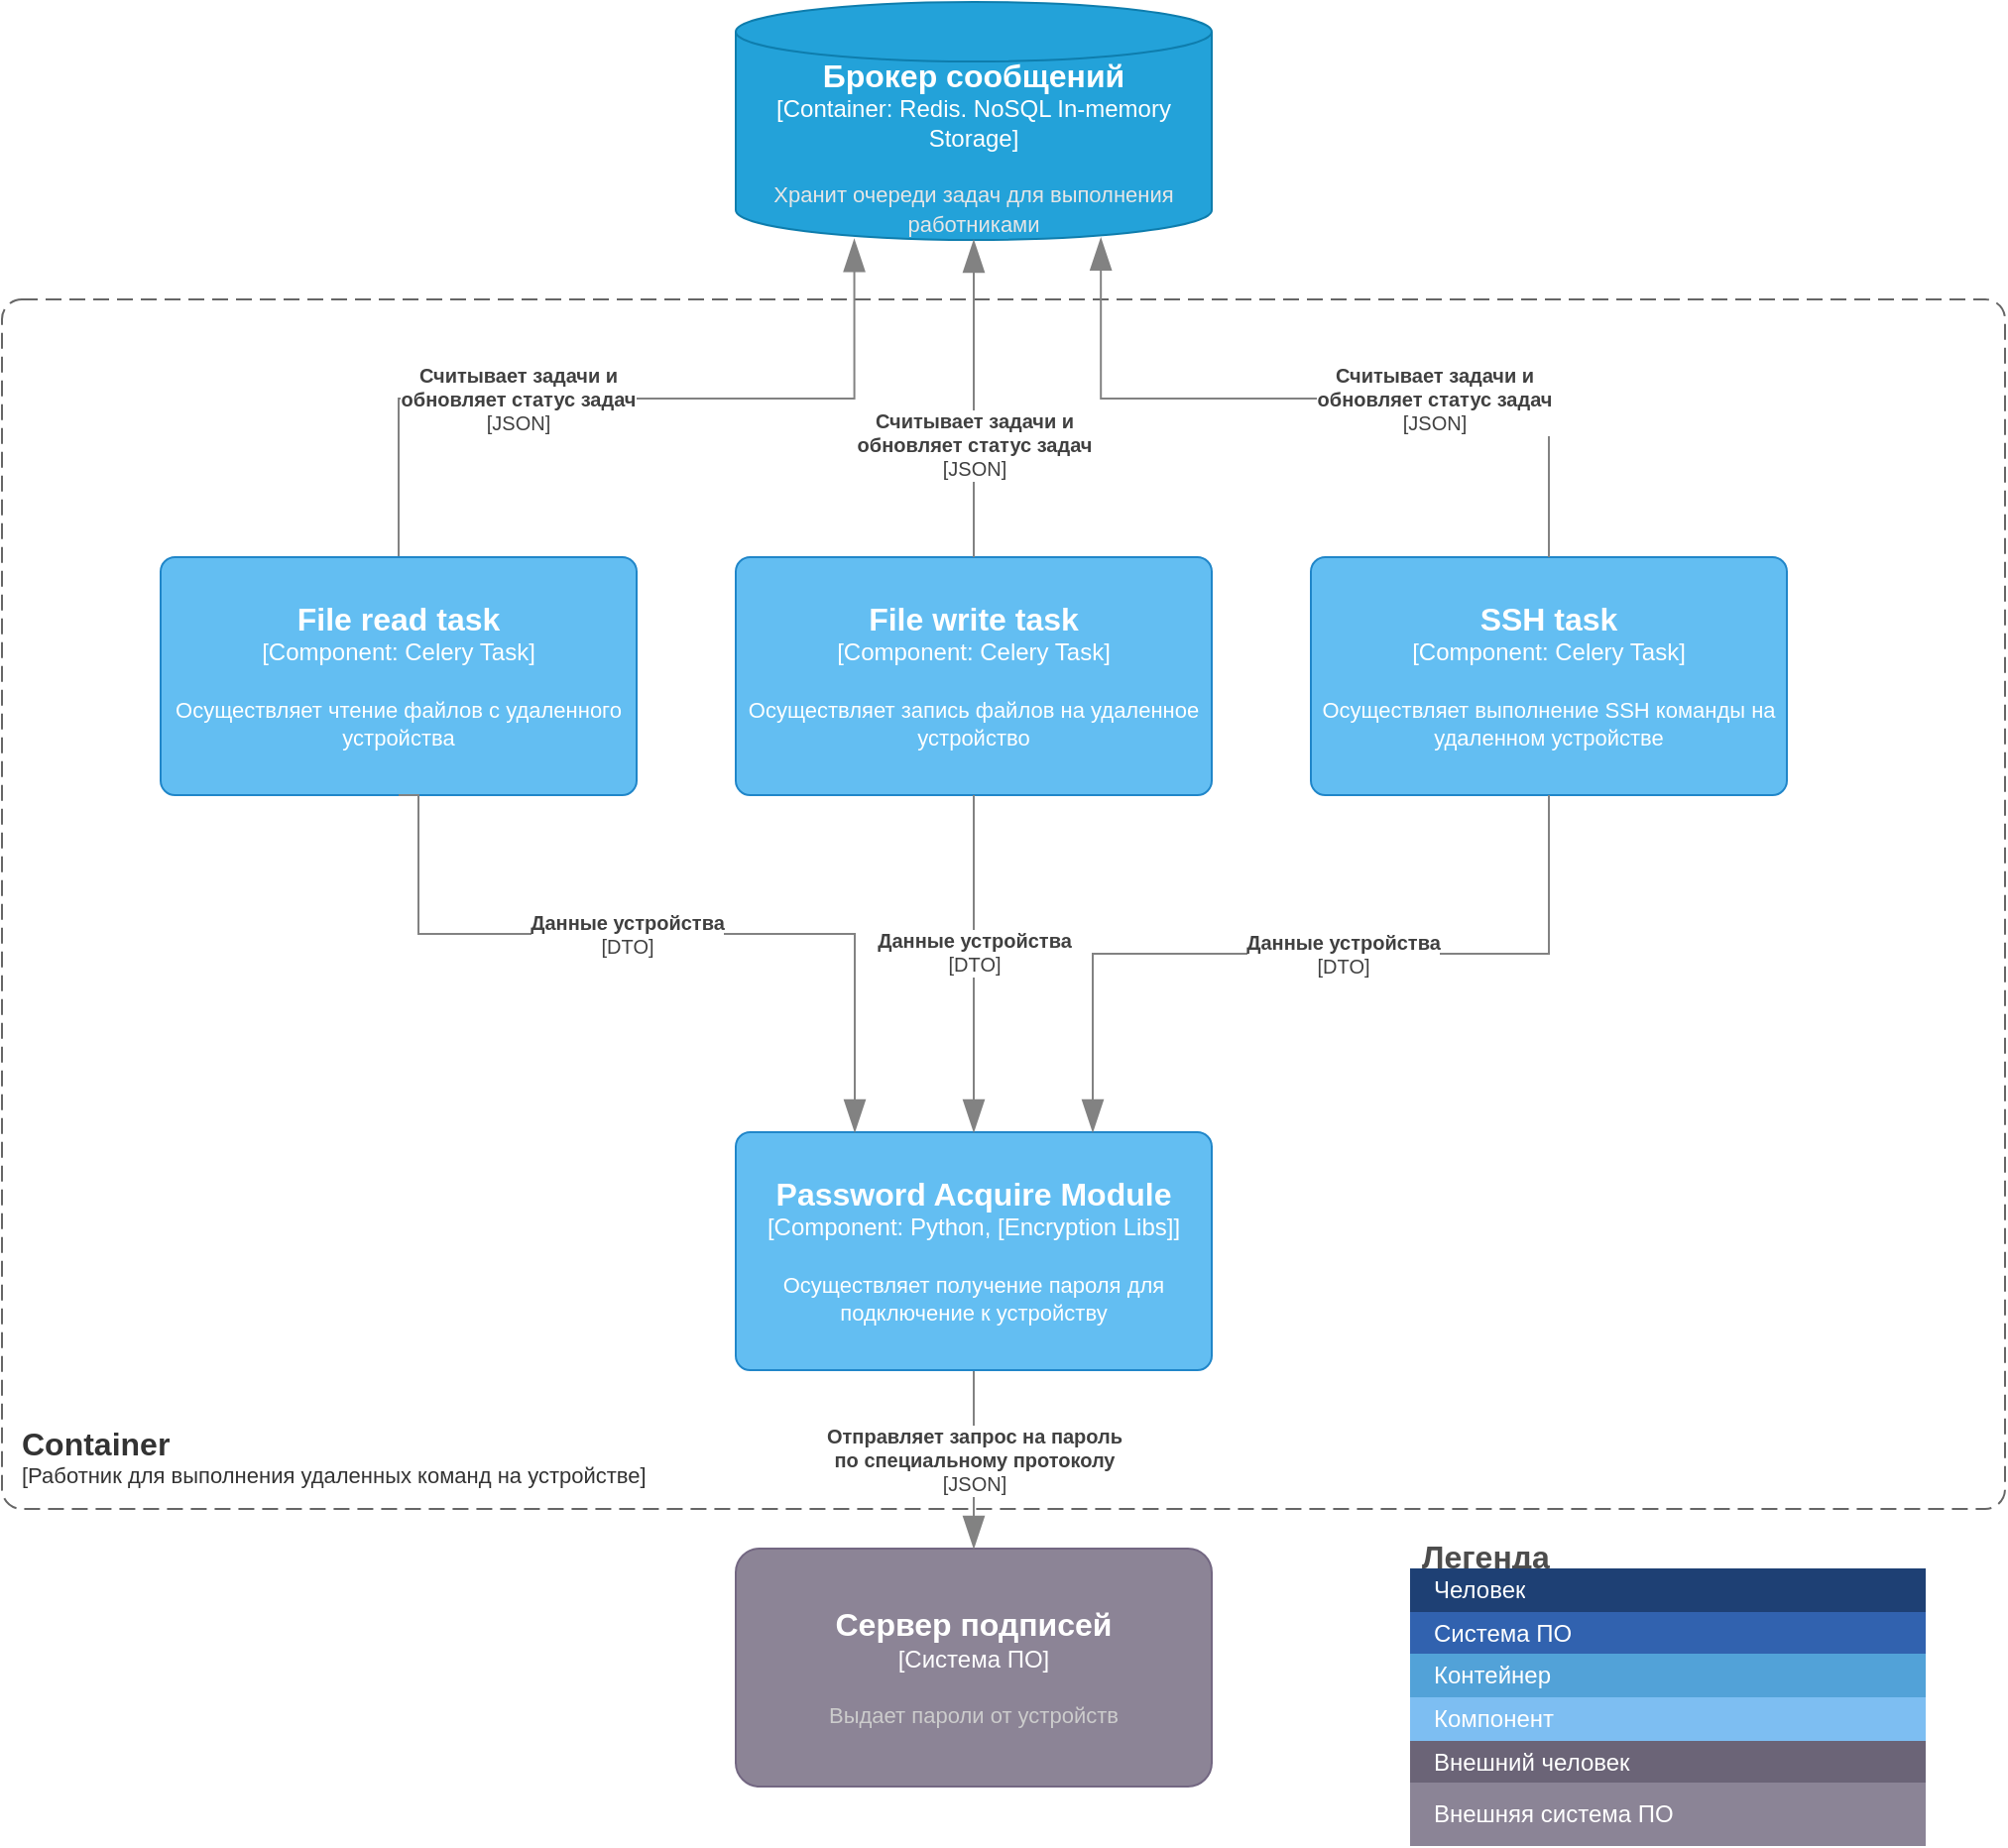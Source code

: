 <mxfile version="26.0.16">
  <diagram name="Страница — 1" id="4j4vLCWfPDE1fNnG72Bt">
    <mxGraphModel dx="3053" dy="1161" grid="1" gridSize="10" guides="1" tooltips="1" connect="1" arrows="1" fold="1" page="1" pageScale="1" pageWidth="827" pageHeight="1169" math="0" shadow="0">
      <root>
        <mxCell id="0" />
        <mxCell id="1" parent="0" />
        <object placeholders="1" c4Name="Container" c4Type="SystemScopeBoundary" c4Application="Работник для выполнения удаленных команд на устройстве" label="&lt;font style=&quot;font-size: 16px&quot;&gt;&lt;b&gt;&lt;div style=&quot;text-align: left&quot;&gt;%c4Name%&lt;/div&gt;&lt;/b&gt;&lt;/font&gt;&lt;div style=&quot;text-align: left&quot;&gt;[%c4Application%]&lt;/div&gt;" id="eFqDfc-1mJa2Pvk69GRS-2">
          <mxCell style="rounded=1;fontSize=11;whiteSpace=wrap;html=1;dashed=1;arcSize=20;fillColor=none;strokeColor=#666666;fontColor=#333333;labelBackgroundColor=none;align=left;verticalAlign=bottom;labelBorderColor=none;spacingTop=0;spacing=10;dashPattern=8 4;metaEdit=1;rotatable=0;perimeter=rectanglePerimeter;noLabel=0;labelPadding=0;allowArrows=0;connectable=0;expand=0;recursiveResize=0;editable=1;pointerEvents=0;absoluteArcSize=1;points=[[0.25,0,0],[0.5,0,0],[0.75,0,0],[1,0.25,0],[1,0.5,0],[1,0.75,0],[0.75,1,0],[0.5,1,0],[0.25,1,0],[0,0.75,0],[0,0.5,0],[0,0.25,0]];" vertex="1" parent="1">
            <mxGeometry x="-500" y="180" width="1010" height="610" as="geometry" />
          </mxCell>
        </object>
        <mxCell id="eFqDfc-1mJa2Pvk69GRS-4" value="Легенда" style="shape=table;startSize=20;container=1;collapsible=0;childLayout=tableLayout;fontSize=16;align=left;verticalAlign=top;fillColor=none;strokeColor=none;fontColor=#4D4D4D;fontStyle=1;spacingLeft=6;spacing=0;resizable=1;" vertex="1" parent="1">
          <mxGeometry x="210" y="800" width="260" height="160" as="geometry" />
        </mxCell>
        <mxCell id="eFqDfc-1mJa2Pvk69GRS-5" value="" style="shape=tableRow;horizontal=0;startSize=0;swimlaneHead=0;swimlaneBody=0;strokeColor=inherit;top=0;left=0;bottom=0;right=0;collapsible=0;dropTarget=0;fillColor=none;points=[[0,0.5],[1,0.5]];portConstraint=eastwest;fontSize=12;" vertex="1" parent="eFqDfc-1mJa2Pvk69GRS-4">
          <mxGeometry y="20" width="260" height="22" as="geometry" />
        </mxCell>
        <mxCell id="eFqDfc-1mJa2Pvk69GRS-6" value="Человек" style="shape=partialRectangle;html=1;whiteSpace=wrap;connectable=0;strokeColor=inherit;overflow=hidden;fillColor=#1E4074;top=0;left=0;bottom=0;right=0;pointerEvents=1;fontSize=12;align=left;fontColor=#FFFFFF;gradientColor=none;spacingLeft=10;spacingRight=4;" vertex="1" parent="eFqDfc-1mJa2Pvk69GRS-5">
          <mxGeometry width="260" height="22" as="geometry">
            <mxRectangle width="260" height="22" as="alternateBounds" />
          </mxGeometry>
        </mxCell>
        <mxCell id="eFqDfc-1mJa2Pvk69GRS-7" value="" style="shape=tableRow;horizontal=0;startSize=0;swimlaneHead=0;swimlaneBody=0;strokeColor=inherit;top=0;left=0;bottom=0;right=0;collapsible=0;dropTarget=0;fillColor=none;points=[[0,0.5],[1,0.5]];portConstraint=eastwest;fontSize=12;" vertex="1" parent="eFqDfc-1mJa2Pvk69GRS-4">
          <mxGeometry y="42" width="260" height="21" as="geometry" />
        </mxCell>
        <mxCell id="eFqDfc-1mJa2Pvk69GRS-8" value="Система ПО" style="shape=partialRectangle;html=1;whiteSpace=wrap;connectable=0;strokeColor=inherit;overflow=hidden;fillColor=#3162AF;top=0;left=0;bottom=0;right=0;pointerEvents=1;fontSize=12;align=left;fontColor=#FFFFFF;gradientColor=none;spacingLeft=10;spacingRight=4;" vertex="1" parent="eFqDfc-1mJa2Pvk69GRS-7">
          <mxGeometry width="260" height="21" as="geometry">
            <mxRectangle width="260" height="21" as="alternateBounds" />
          </mxGeometry>
        </mxCell>
        <mxCell id="eFqDfc-1mJa2Pvk69GRS-9" value="" style="shape=tableRow;horizontal=0;startSize=0;swimlaneHead=0;swimlaneBody=0;strokeColor=inherit;top=0;left=0;bottom=0;right=0;collapsible=0;dropTarget=0;fillColor=none;points=[[0,0.5],[1,0.5]];portConstraint=eastwest;fontSize=12;" vertex="1" parent="eFqDfc-1mJa2Pvk69GRS-4">
          <mxGeometry y="63" width="260" height="22" as="geometry" />
        </mxCell>
        <mxCell id="eFqDfc-1mJa2Pvk69GRS-10" value="Контейнер" style="shape=partialRectangle;html=1;whiteSpace=wrap;connectable=0;strokeColor=inherit;overflow=hidden;fillColor=#52a2d8;top=0;left=0;bottom=0;right=0;pointerEvents=1;fontSize=12;align=left;fontColor=#FFFFFF;gradientColor=none;spacingLeft=10;spacingRight=4;" vertex="1" parent="eFqDfc-1mJa2Pvk69GRS-9">
          <mxGeometry width="260" height="22" as="geometry">
            <mxRectangle width="260" height="22" as="alternateBounds" />
          </mxGeometry>
        </mxCell>
        <mxCell id="eFqDfc-1mJa2Pvk69GRS-11" value="" style="shape=tableRow;horizontal=0;startSize=0;swimlaneHead=0;swimlaneBody=0;strokeColor=inherit;top=0;left=0;bottom=0;right=0;collapsible=0;dropTarget=0;fillColor=none;points=[[0,0.5],[1,0.5]];portConstraint=eastwest;fontSize=12;" vertex="1" parent="eFqDfc-1mJa2Pvk69GRS-4">
          <mxGeometry y="85" width="260" height="22" as="geometry" />
        </mxCell>
        <mxCell id="eFqDfc-1mJa2Pvk69GRS-12" value="Компонент" style="shape=partialRectangle;html=1;whiteSpace=wrap;connectable=0;strokeColor=inherit;overflow=hidden;fillColor=#7dbef2;top=0;left=0;bottom=0;right=0;pointerEvents=1;fontSize=12;align=left;fontColor=#FFFFFF;gradientColor=none;spacingLeft=10;spacingRight=4;" vertex="1" parent="eFqDfc-1mJa2Pvk69GRS-11">
          <mxGeometry width="260" height="22" as="geometry">
            <mxRectangle width="260" height="22" as="alternateBounds" />
          </mxGeometry>
        </mxCell>
        <mxCell id="eFqDfc-1mJa2Pvk69GRS-13" value="" style="shape=tableRow;horizontal=0;startSize=0;swimlaneHead=0;swimlaneBody=0;strokeColor=inherit;top=0;left=0;bottom=0;right=0;collapsible=0;dropTarget=0;fillColor=none;points=[[0,0.5],[1,0.5]];portConstraint=eastwest;fontSize=12;" vertex="1" parent="eFqDfc-1mJa2Pvk69GRS-4">
          <mxGeometry y="107" width="260" height="21" as="geometry" />
        </mxCell>
        <mxCell id="eFqDfc-1mJa2Pvk69GRS-14" value="Внешний человек" style="shape=partialRectangle;html=1;whiteSpace=wrap;connectable=0;strokeColor=inherit;overflow=hidden;fillColor=#6b6477;top=0;left=0;bottom=0;right=0;pointerEvents=1;fontSize=12;align=left;fontColor=#FFFFFF;gradientColor=none;spacingLeft=10;spacingRight=4;" vertex="1" parent="eFqDfc-1mJa2Pvk69GRS-13">
          <mxGeometry width="260" height="21" as="geometry">
            <mxRectangle width="260" height="21" as="alternateBounds" />
          </mxGeometry>
        </mxCell>
        <mxCell id="eFqDfc-1mJa2Pvk69GRS-15" value="" style="shape=tableRow;horizontal=0;startSize=0;swimlaneHead=0;swimlaneBody=0;strokeColor=inherit;top=0;left=0;bottom=0;right=0;collapsible=0;dropTarget=0;fillColor=none;points=[[0,0.5],[1,0.5]];portConstraint=eastwest;fontSize=12;" vertex="1" parent="eFqDfc-1mJa2Pvk69GRS-4">
          <mxGeometry y="128" width="260" height="32" as="geometry" />
        </mxCell>
        <mxCell id="eFqDfc-1mJa2Pvk69GRS-16" value="Внешняя система ПО" style="shape=partialRectangle;html=1;whiteSpace=wrap;connectable=0;strokeColor=inherit;overflow=hidden;fillColor=#8b8496;top=0;left=0;bottom=0;right=0;pointerEvents=1;fontSize=12;align=left;fontColor=#FFFFFF;gradientColor=none;spacingLeft=10;spacingRight=4;" vertex="1" parent="eFqDfc-1mJa2Pvk69GRS-15">
          <mxGeometry width="260" height="32" as="geometry">
            <mxRectangle width="260" height="32" as="alternateBounds" />
          </mxGeometry>
        </mxCell>
        <object placeholders="1" c4Name="Сервер подписей" c4Type="Система ПО" c4Description="Выдает пароли от устройств" label="&lt;font style=&quot;font-size: 16px&quot;&gt;&lt;b&gt;%c4Name%&lt;/b&gt;&lt;/font&gt;&lt;div&gt;[%c4Type%]&lt;/div&gt;&lt;br&gt;&lt;div&gt;&lt;font style=&quot;font-size: 11px&quot;&gt;&lt;font color=&quot;#cccccc&quot;&gt;%c4Description%&lt;/font&gt;&lt;/div&gt;" id="eFqDfc-1mJa2Pvk69GRS-29">
          <mxCell style="rounded=1;whiteSpace=wrap;html=1;labelBackgroundColor=none;fillColor=#8C8496;fontColor=#ffffff;align=center;arcSize=10;strokeColor=#736782;metaEdit=1;resizable=0;points=[[0.25,0,0],[0.5,0,0],[0.75,0,0],[1,0.25,0],[1,0.5,0],[1,0.75,0],[0.75,1,0],[0.5,1,0],[0.25,1,0],[0,0.75,0],[0,0.5,0],[0,0.25,0]];" vertex="1" parent="1">
            <mxGeometry x="-130" y="810" width="240" height="120" as="geometry" />
          </mxCell>
        </object>
        <object placeholders="1" c4Name="Брокер сообщений" c4Type="Container" c4Technology="Redis. NoSQL In-memory Storage" c4Description="Хранит очереди задач для выполнения работниками" label="&lt;font style=&quot;font-size: 16px&quot;&gt;&lt;b&gt;%c4Name%&lt;/b&gt;&lt;/font&gt;&lt;div&gt;[%c4Type%:&amp;nbsp;%c4Technology%]&lt;/div&gt;&lt;br&gt;&lt;div&gt;&lt;font style=&quot;font-size: 11px&quot;&gt;&lt;font color=&quot;#E6E6E6&quot;&gt;%c4Description%&lt;/font&gt;&lt;/div&gt;" id="eFqDfc-1mJa2Pvk69GRS-31">
          <mxCell style="shape=cylinder3;size=15;whiteSpace=wrap;html=1;boundedLbl=1;rounded=0;labelBackgroundColor=none;fillColor=#23A2D9;fontSize=12;fontColor=#ffffff;align=center;strokeColor=#0E7DAD;metaEdit=1;points=[[0.5,0,0],[1,0.25,0],[1,0.5,0],[1,0.75,0],[0.5,1,0],[0,0.75,0],[0,0.5,0],[0,0.25,0]];resizable=0;" vertex="1" parent="1">
            <mxGeometry x="-130" y="30" width="240" height="120" as="geometry" />
          </mxCell>
        </object>
        <object placeholders="1" c4Type="Relationship" c4Technology="JSON" c4Description="Отправляет запрос на пароль&#xa;по специальному протоколу" label="&lt;div style=&quot;text-align: left&quot;&gt;&lt;div style=&quot;text-align: center&quot;&gt;&lt;b&gt;%c4Description%&lt;/b&gt;&lt;/div&gt;&lt;div style=&quot;text-align: center&quot;&gt;[%c4Technology%]&lt;/div&gt;&lt;/div&gt;" id="eFqDfc-1mJa2Pvk69GRS-36">
          <mxCell style="endArrow=blockThin;html=1;fontSize=10;fontColor=#404040;strokeWidth=1;endFill=1;strokeColor=#828282;elbow=vertical;metaEdit=1;endSize=14;startSize=14;jumpStyle=arc;jumpSize=16;rounded=0;entryX=0.5;entryY=0;entryDx=0;entryDy=0;entryPerimeter=0;exitX=0.5;exitY=1;exitDx=0;exitDy=0;exitPerimeter=0;" edge="1" parent="1" source="eFqDfc-1mJa2Pvk69GRS-98" target="eFqDfc-1mJa2Pvk69GRS-29">
            <mxGeometry width="240" relative="1" as="geometry">
              <mxPoint x="-20" y="770" as="sourcePoint" />
              <mxPoint x="198" y="452" as="targetPoint" />
              <mxPoint as="offset" />
            </mxGeometry>
          </mxCell>
        </object>
        <object placeholders="1" c4Type="Relationship" c4Technology="JSON" c4Description="Считывает задачи и&#xa;обновляет статус задач" label="&lt;div style=&quot;text-align: left&quot;&gt;&lt;div style=&quot;text-align: center&quot;&gt;&lt;b&gt;%c4Description%&lt;/b&gt;&lt;/div&gt;&lt;div style=&quot;text-align: center&quot;&gt;[%c4Technology%]&lt;/div&gt;&lt;/div&gt;" id="eFqDfc-1mJa2Pvk69GRS-41">
          <mxCell style="endArrow=blockThin;html=1;fontSize=10;fontColor=#404040;strokeWidth=1;endFill=1;strokeColor=#828282;elbow=vertical;metaEdit=1;endSize=14;startSize=14;jumpStyle=arc;jumpSize=16;rounded=0;edgeStyle=orthogonalEdgeStyle;exitX=0.5;exitY=0;exitDx=0;exitDy=0;exitPerimeter=0;entryX=0.249;entryY=0.997;entryDx=0;entryDy=0;entryPerimeter=0;" edge="1" parent="1" source="eFqDfc-1mJa2Pvk69GRS-93" target="eFqDfc-1mJa2Pvk69GRS-31">
            <mxGeometry x="-0.284" width="240" relative="1" as="geometry">
              <mxPoint x="-10" y="290" as="sourcePoint" />
              <mxPoint x="-100" y="170" as="targetPoint" />
              <Array as="points">
                <mxPoint x="-300" y="230" />
                <mxPoint x="-70" y="230" />
              </Array>
              <mxPoint as="offset" />
            </mxGeometry>
          </mxCell>
        </object>
        <object placeholders="1" c4Name="File read task" c4Type="Component" c4Technology="Celery Task" c4Description="Осуществляет чтение файлов с удаленного устройства" label="&lt;font style=&quot;font-size: 16px&quot;&gt;&lt;b&gt;%c4Name%&lt;/b&gt;&lt;/font&gt;&lt;div&gt;[%c4Type%: %c4Technology%]&lt;/div&gt;&lt;br&gt;&lt;div&gt;&lt;font style=&quot;font-size: 11px&quot;&gt;%c4Description%&lt;/font&gt;&lt;/div&gt;" id="eFqDfc-1mJa2Pvk69GRS-93">
          <mxCell style="rounded=1;whiteSpace=wrap;html=1;labelBackgroundColor=none;fillColor=#63BEF2;fontColor=#ffffff;align=center;arcSize=6;strokeColor=#2086C9;metaEdit=1;resizable=0;points=[[0.25,0,0],[0.5,0,0],[0.75,0,0],[1,0.25,0],[1,0.5,0],[1,0.75,0],[0.75,1,0],[0.5,1,0],[0.25,1,0],[0,0.75,0],[0,0.5,0],[0,0.25,0]];" vertex="1" parent="1">
            <mxGeometry x="-420" y="310" width="240" height="120" as="geometry" />
          </mxCell>
        </object>
        <object placeholders="1" c4Name="File write task" c4Type="Component" c4Technology="Celery Task" c4Description="Осуществляет запись файлов на удаленное устройство" label="&lt;font style=&quot;font-size: 16px&quot;&gt;&lt;b&gt;%c4Name%&lt;/b&gt;&lt;/font&gt;&lt;div&gt;[%c4Type%: %c4Technology%]&lt;/div&gt;&lt;br&gt;&lt;div&gt;&lt;font style=&quot;font-size: 11px&quot;&gt;%c4Description%&lt;/font&gt;&lt;/div&gt;" id="eFqDfc-1mJa2Pvk69GRS-94">
          <mxCell style="rounded=1;whiteSpace=wrap;html=1;labelBackgroundColor=none;fillColor=#63BEF2;fontColor=#ffffff;align=center;arcSize=6;strokeColor=#2086C9;metaEdit=1;resizable=0;points=[[0.25,0,0],[0.5,0,0],[0.75,0,0],[1,0.25,0],[1,0.5,0],[1,0.75,0],[0.75,1,0],[0.5,1,0],[0.25,1,0],[0,0.75,0],[0,0.5,0],[0,0.25,0]];" vertex="1" parent="1">
            <mxGeometry x="-130" y="310" width="240" height="120" as="geometry" />
          </mxCell>
        </object>
        <object placeholders="1" c4Name="SSH task" c4Type="Component" c4Technology="Celery Task" c4Description="Осуществляет выполнение SSH команды на удаленном устройстве" label="&lt;font style=&quot;font-size: 16px&quot;&gt;&lt;b&gt;%c4Name%&lt;/b&gt;&lt;/font&gt;&lt;div&gt;[%c4Type%: %c4Technology%]&lt;/div&gt;&lt;br&gt;&lt;div&gt;&lt;font style=&quot;font-size: 11px&quot;&gt;%c4Description%&lt;/font&gt;&lt;/div&gt;" id="eFqDfc-1mJa2Pvk69GRS-95">
          <mxCell style="rounded=1;whiteSpace=wrap;html=1;labelBackgroundColor=none;fillColor=#63BEF2;fontColor=#ffffff;align=center;arcSize=6;strokeColor=#2086C9;metaEdit=1;resizable=0;points=[[0.25,0,0],[0.5,0,0],[0.75,0,0],[1,0.25,0],[1,0.5,0],[1,0.75,0],[0.75,1,0],[0.5,1,0],[0.25,1,0],[0,0.75,0],[0,0.5,0],[0,0.25,0]];" vertex="1" parent="1">
            <mxGeometry x="160" y="310" width="240" height="120" as="geometry" />
          </mxCell>
        </object>
        <object placeholders="1" c4Type="Relationship" c4Technology="JSON" c4Description="Считывает задачи и&#xa;обновляет статус задач" label="&lt;div style=&quot;text-align: left&quot;&gt;&lt;div style=&quot;text-align: center&quot;&gt;&lt;b&gt;%c4Description%&lt;/b&gt;&lt;/div&gt;&lt;div style=&quot;text-align: center&quot;&gt;[%c4Technology%]&lt;/div&gt;&lt;/div&gt;" id="eFqDfc-1mJa2Pvk69GRS-96">
          <mxCell style="endArrow=blockThin;html=1;fontSize=10;fontColor=#404040;strokeWidth=1;endFill=1;strokeColor=#828282;elbow=vertical;metaEdit=1;endSize=14;startSize=14;jumpStyle=arc;jumpSize=16;rounded=0;edgeStyle=orthogonalEdgeStyle;exitX=0.5;exitY=0;exitDx=0;exitDy=0;exitPerimeter=0;entryX=0.5;entryY=1;entryDx=0;entryDy=0;entryPerimeter=0;" edge="1" parent="1" source="eFqDfc-1mJa2Pvk69GRS-94" target="eFqDfc-1mJa2Pvk69GRS-31">
            <mxGeometry x="-0.284" width="240" relative="1" as="geometry">
              <mxPoint x="-290" y="320" as="sourcePoint" />
              <mxPoint x="-69" y="150" as="targetPoint" />
              <Array as="points">
                <mxPoint x="-10" y="280" />
                <mxPoint x="-10" y="280" />
              </Array>
              <mxPoint as="offset" />
            </mxGeometry>
          </mxCell>
        </object>
        <object placeholders="1" c4Type="Relationship" c4Technology="JSON" c4Description="Считывает задачи и&#xa;обновляет статус задач" label="&lt;div style=&quot;text-align: left&quot;&gt;&lt;div style=&quot;text-align: center&quot;&gt;&lt;b&gt;%c4Description%&lt;/b&gt;&lt;/div&gt;&lt;div style=&quot;text-align: center&quot;&gt;[%c4Technology%]&lt;/div&gt;&lt;/div&gt;" id="eFqDfc-1mJa2Pvk69GRS-97">
          <mxCell style="endArrow=blockThin;html=1;fontSize=10;fontColor=#404040;strokeWidth=1;endFill=1;strokeColor=#828282;elbow=vertical;metaEdit=1;endSize=14;startSize=14;jumpStyle=arc;jumpSize=16;rounded=0;edgeStyle=orthogonalEdgeStyle;exitX=0.5;exitY=0;exitDx=0;exitDy=0;exitPerimeter=0;entryX=0.767;entryY=0.991;entryDx=0;entryDy=0;entryPerimeter=0;" edge="1" parent="1" source="eFqDfc-1mJa2Pvk69GRS-95" target="eFqDfc-1mJa2Pvk69GRS-31">
            <mxGeometry x="-0.284" width="240" relative="1" as="geometry">
              <mxPoint y="320" as="sourcePoint" />
              <mxPoint y="160" as="targetPoint" />
              <Array as="points">
                <mxPoint x="280" y="230" />
                <mxPoint x="54" y="230" />
              </Array>
              <mxPoint as="offset" />
            </mxGeometry>
          </mxCell>
        </object>
        <object placeholders="1" c4Name="Password Acquire Module" c4Type="Component" c4Technology="Python, [Encryption Libs]" c4Description="Осуществляет получение пароля для подключение к устройству" label="&lt;font style=&quot;font-size: 16px&quot;&gt;&lt;b&gt;%c4Name%&lt;/b&gt;&lt;/font&gt;&lt;div&gt;[%c4Type%: %c4Technology%]&lt;/div&gt;&lt;br&gt;&lt;div&gt;&lt;font style=&quot;font-size: 11px&quot;&gt;%c4Description%&lt;/font&gt;&lt;/div&gt;" id="eFqDfc-1mJa2Pvk69GRS-98">
          <mxCell style="rounded=1;whiteSpace=wrap;html=1;labelBackgroundColor=none;fillColor=#63BEF2;fontColor=#ffffff;align=center;arcSize=6;strokeColor=#2086C9;metaEdit=1;resizable=0;points=[[0.25,0,0],[0.5,0,0],[0.75,0,0],[1,0.25,0],[1,0.5,0],[1,0.75,0],[0.75,1,0],[0.5,1,0],[0.25,1,0],[0,0.75,0],[0,0.5,0],[0,0.25,0]];" vertex="1" parent="1">
            <mxGeometry x="-130" y="600" width="240" height="120" as="geometry" />
          </mxCell>
        </object>
        <object placeholders="1" c4Type="Relationship" c4Technology="DTO" c4Description="Данные устройства" label="&lt;div style=&quot;text-align: left&quot;&gt;&lt;div style=&quot;text-align: center&quot;&gt;&lt;b&gt;%c4Description%&lt;/b&gt;&lt;/div&gt;&lt;div style=&quot;text-align: center&quot;&gt;[%c4Technology%]&lt;/div&gt;&lt;/div&gt;" id="eFqDfc-1mJa2Pvk69GRS-102">
          <mxCell style="endArrow=blockThin;html=1;fontSize=10;fontColor=#404040;strokeWidth=1;endFill=1;strokeColor=#828282;elbow=vertical;metaEdit=1;endSize=14;startSize=14;jumpStyle=arc;jumpSize=16;rounded=0;edgeStyle=orthogonalEdgeStyle;exitX=0.5;exitY=1;exitDx=0;exitDy=0;exitPerimeter=0;entryX=0.25;entryY=0;entryDx=0;entryDy=0;entryPerimeter=0;" edge="1" parent="1" source="eFqDfc-1mJa2Pvk69GRS-93" target="eFqDfc-1mJa2Pvk69GRS-98">
            <mxGeometry x="-0.077" width="240" relative="1" as="geometry">
              <mxPoint x="-290" y="320" as="sourcePoint" />
              <mxPoint x="-60" y="160" as="targetPoint" />
              <Array as="points">
                <mxPoint x="-290" y="430" />
                <mxPoint x="-290" y="500" />
                <mxPoint x="-70" y="500" />
              </Array>
              <mxPoint as="offset" />
            </mxGeometry>
          </mxCell>
        </object>
        <object placeholders="1" c4Type="Relationship" c4Technology="DTO" c4Description="Данные устройства" label="&lt;div style=&quot;text-align: left&quot;&gt;&lt;div style=&quot;text-align: center&quot;&gt;&lt;b&gt;%c4Description%&lt;/b&gt;&lt;/div&gt;&lt;div style=&quot;text-align: center&quot;&gt;[%c4Technology%]&lt;/div&gt;&lt;/div&gt;" id="eFqDfc-1mJa2Pvk69GRS-103">
          <mxCell style="endArrow=blockThin;html=1;fontSize=10;fontColor=#404040;strokeWidth=1;endFill=1;strokeColor=#828282;elbow=vertical;metaEdit=1;endSize=14;startSize=14;jumpStyle=arc;jumpSize=16;rounded=0;edgeStyle=orthogonalEdgeStyle;exitX=0.5;exitY=1;exitDx=0;exitDy=0;exitPerimeter=0;entryX=0.5;entryY=0;entryDx=0;entryDy=0;entryPerimeter=0;" edge="1" parent="1" source="eFqDfc-1mJa2Pvk69GRS-94" target="eFqDfc-1mJa2Pvk69GRS-98">
            <mxGeometry x="-0.077" width="240" relative="1" as="geometry">
              <mxPoint x="-290" y="440" as="sourcePoint" />
              <mxPoint x="-70" y="610" as="targetPoint" />
              <Array as="points">
                <mxPoint x="-10" y="600" />
              </Array>
              <mxPoint as="offset" />
            </mxGeometry>
          </mxCell>
        </object>
        <object placeholders="1" c4Type="Relationship" c4Technology="DTO" c4Description="Данные устройства" label="&lt;div style=&quot;text-align: left&quot;&gt;&lt;div style=&quot;text-align: center&quot;&gt;&lt;b&gt;%c4Description%&lt;/b&gt;&lt;/div&gt;&lt;div style=&quot;text-align: center&quot;&gt;[%c4Technology%]&lt;/div&gt;&lt;/div&gt;" id="eFqDfc-1mJa2Pvk69GRS-104">
          <mxCell style="endArrow=blockThin;html=1;fontSize=10;fontColor=#404040;strokeWidth=1;endFill=1;strokeColor=#828282;elbow=vertical;metaEdit=1;endSize=14;startSize=14;jumpStyle=arc;jumpSize=16;rounded=0;edgeStyle=orthogonalEdgeStyle;exitX=0.5;exitY=1;exitDx=0;exitDy=0;exitPerimeter=0;entryX=0.75;entryY=0;entryDx=0;entryDy=0;entryPerimeter=0;" edge="1" parent="1" source="eFqDfc-1mJa2Pvk69GRS-95" target="eFqDfc-1mJa2Pvk69GRS-98">
            <mxGeometry x="-0.077" width="240" relative="1" as="geometry">
              <mxPoint y="440" as="sourcePoint" />
              <mxPoint y="610" as="targetPoint" />
              <Array as="points">
                <mxPoint x="280" y="510" />
                <mxPoint x="50" y="510" />
              </Array>
              <mxPoint as="offset" />
            </mxGeometry>
          </mxCell>
        </object>
      </root>
    </mxGraphModel>
  </diagram>
</mxfile>

